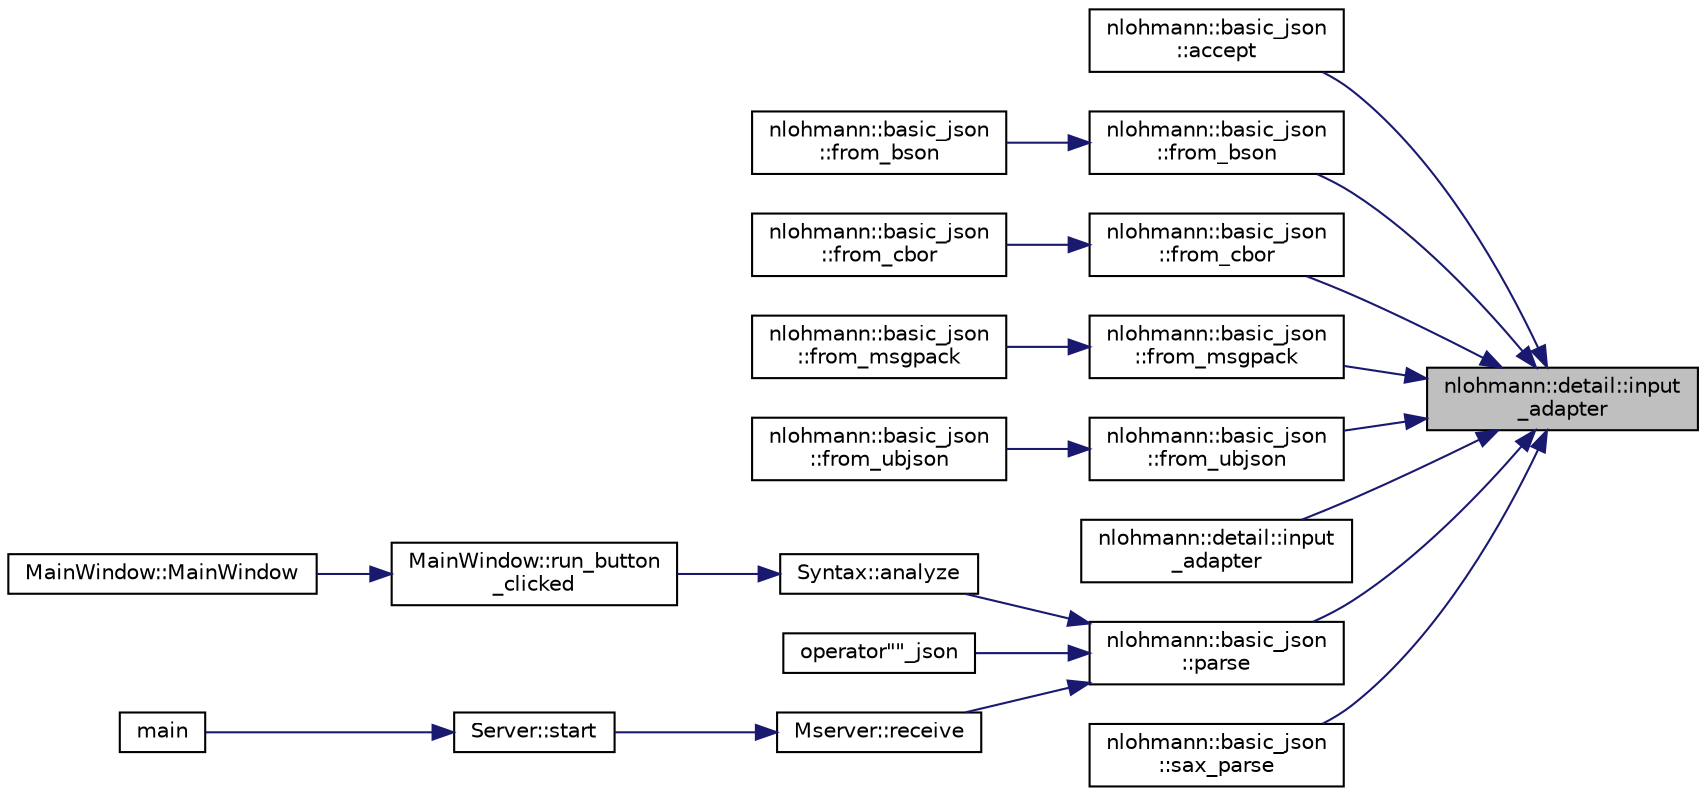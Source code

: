 digraph "nlohmann::detail::input_adapter"
{
 // LATEX_PDF_SIZE
  edge [fontname="Helvetica",fontsize="10",labelfontname="Helvetica",labelfontsize="10"];
  node [fontname="Helvetica",fontsize="10",shape=record];
  rankdir="RL";
  Node1 [label="nlohmann::detail::input\l_adapter",height=0.2,width=0.4,color="black", fillcolor="grey75", style="filled", fontcolor="black",tooltip=" "];
  Node1 -> Node2 [dir="back",color="midnightblue",fontsize="10",style="solid"];
  Node2 [label="nlohmann::basic_json\l::accept",height=0.2,width=0.4,color="black", fillcolor="white", style="filled",URL="$classnlohmann_1_1basic__json.html#a7fb5ed7fb021ad10238cb57937f07d50",tooltip="check if the input is valid JSON"];
  Node1 -> Node3 [dir="back",color="midnightblue",fontsize="10",style="solid"];
  Node3 [label="nlohmann::basic_json\l::from_bson",height=0.2,width=0.4,color="black", fillcolor="white", style="filled",URL="$classnlohmann_1_1basic__json.html#a7f92545f5bd388d529df7eb27c09b5e8",tooltip="Create a JSON value from an input in BSON format."];
  Node3 -> Node4 [dir="back",color="midnightblue",fontsize="10",style="solid"];
  Node4 [label="nlohmann::basic_json\l::from_bson",height=0.2,width=0.4,color="black", fillcolor="white", style="filled",URL="$classnlohmann_1_1basic__json.html#a6357719d94fd44c069bece3fb7b002ea",tooltip=" "];
  Node1 -> Node5 [dir="back",color="midnightblue",fontsize="10",style="solid"];
  Node5 [label="nlohmann::basic_json\l::from_cbor",height=0.2,width=0.4,color="black", fillcolor="white", style="filled",URL="$classnlohmann_1_1basic__json.html#ac771f2c2d0b16f59bc066db900963ba1",tooltip="create a JSON value from an input in CBOR format"];
  Node5 -> Node6 [dir="back",color="midnightblue",fontsize="10",style="solid"];
  Node6 [label="nlohmann::basic_json\l::from_cbor",height=0.2,width=0.4,color="black", fillcolor="white", style="filled",URL="$classnlohmann_1_1basic__json.html#a0de100b38bceef049a83e37535bb1481",tooltip=" "];
  Node1 -> Node7 [dir="back",color="midnightblue",fontsize="10",style="solid"];
  Node7 [label="nlohmann::basic_json\l::from_msgpack",height=0.2,width=0.4,color="black", fillcolor="white", style="filled",URL="$classnlohmann_1_1basic__json.html#a5d4c61976353f72d2baf8a382936abe4",tooltip="create a JSON value from an input in MessagePack format"];
  Node7 -> Node8 [dir="back",color="midnightblue",fontsize="10",style="solid"];
  Node8 [label="nlohmann::basic_json\l::from_msgpack",height=0.2,width=0.4,color="black", fillcolor="white", style="filled",URL="$classnlohmann_1_1basic__json.html#a293d6186055b8c5ac1427a6ad67cb921",tooltip=" "];
  Node1 -> Node9 [dir="back",color="midnightblue",fontsize="10",style="solid"];
  Node9 [label="nlohmann::basic_json\l::from_ubjson",height=0.2,width=0.4,color="black", fillcolor="white", style="filled",URL="$classnlohmann_1_1basic__json.html#a423ea903bcbe9c52bbdb8084f212293c",tooltip="create a JSON value from an input in UBJSON format"];
  Node9 -> Node10 [dir="back",color="midnightblue",fontsize="10",style="solid"];
  Node10 [label="nlohmann::basic_json\l::from_ubjson",height=0.2,width=0.4,color="black", fillcolor="white", style="filled",URL="$classnlohmann_1_1basic__json.html#a51b0ac5e00bc9b5086d8bce75ad9a7f6",tooltip=" "];
  Node1 -> Node11 [dir="back",color="midnightblue",fontsize="10",style="solid"];
  Node11 [label="nlohmann::detail::input\l_adapter",height=0.2,width=0.4,color="black", fillcolor="white", style="filled",URL="$namespacenlohmann_1_1detail.html#a8487ca95646f8368f70e279e9bf63396",tooltip=" "];
  Node1 -> Node12 [dir="back",color="midnightblue",fontsize="10",style="solid"];
  Node12 [label="nlohmann::basic_json\l::parse",height=0.2,width=0.4,color="black", fillcolor="white", style="filled",URL="$classnlohmann_1_1basic__json.html#a633db4570bf0afb137dec11a2439acee",tooltip="deserialize from a compatible input"];
  Node12 -> Node13 [dir="back",color="midnightblue",fontsize="10",style="solid"];
  Node13 [label="Syntax::analyze",height=0.2,width=0.4,color="black", fillcolor="white", style="filled",URL="$classSyntax.html#a328ae9cdb72d859eb7bcd7e4e8f0bc8b",tooltip="analyze the info that is on the IDE in automatic mode"];
  Node13 -> Node14 [dir="back",color="midnightblue",fontsize="10",style="solid"];
  Node14 [label="MainWindow::run_button\l_clicked",height=0.2,width=0.4,color="black", fillcolor="white", style="filled",URL="$classMainWindow.html#a24f1b378d5ef7b3f8b77717a8187f061",tooltip="Function related to the run button."];
  Node14 -> Node15 [dir="back",color="midnightblue",fontsize="10",style="solid"];
  Node15 [label="MainWindow::MainWindow",height=0.2,width=0.4,color="black", fillcolor="white", style="filled",URL="$classMainWindow.html#a34c4b4207b46d11a4100c9b19f0e81bb",tooltip="Generates the window with all its components."];
  Node12 -> Node16 [dir="back",color="midnightblue",fontsize="10",style="solid"];
  Node16 [label="operator\"\"_json",height=0.2,width=0.4,color="black", fillcolor="white", style="filled",URL="$json_8hpp.html#ae90d59ab420a183cd5fb8588bdc95e06",tooltip="user-defined string literal for JSON values"];
  Node12 -> Node17 [dir="back",color="midnightblue",fontsize="10",style="solid"];
  Node17 [label="Mserver::receive",height=0.2,width=0.4,color="black", fillcolor="white", style="filled",URL="$classMserver.html#aea44106299e7ee42124fb57e7e282152",tooltip="it get a Json object from the client to add it to the memory"];
  Node17 -> Node18 [dir="back",color="midnightblue",fontsize="10",style="solid"];
  Node18 [label="Server::start",height=0.2,width=0.4,color="black", fillcolor="white", style="filled",URL="$classServer.html#a7eac07d2582fa01c2671362efa955b31",tooltip="Starts the server related to sockets."];
  Node18 -> Node19 [dir="back",color="midnightblue",fontsize="10",style="solid"];
  Node19 [label="main",height=0.2,width=0.4,color="black", fillcolor="white", style="filled",URL="$main_8cpp.html#ae66f6b31b5ad750f1fe042a706a4e3d4",tooltip=" "];
  Node1 -> Node20 [dir="back",color="midnightblue",fontsize="10",style="solid"];
  Node20 [label="nlohmann::basic_json\l::sax_parse",height=0.2,width=0.4,color="black", fillcolor="white", style="filled",URL="$classnlohmann_1_1basic__json.html#a21dc71dda1df5d840625c360329e69fe",tooltip="generate SAX events"];
}
